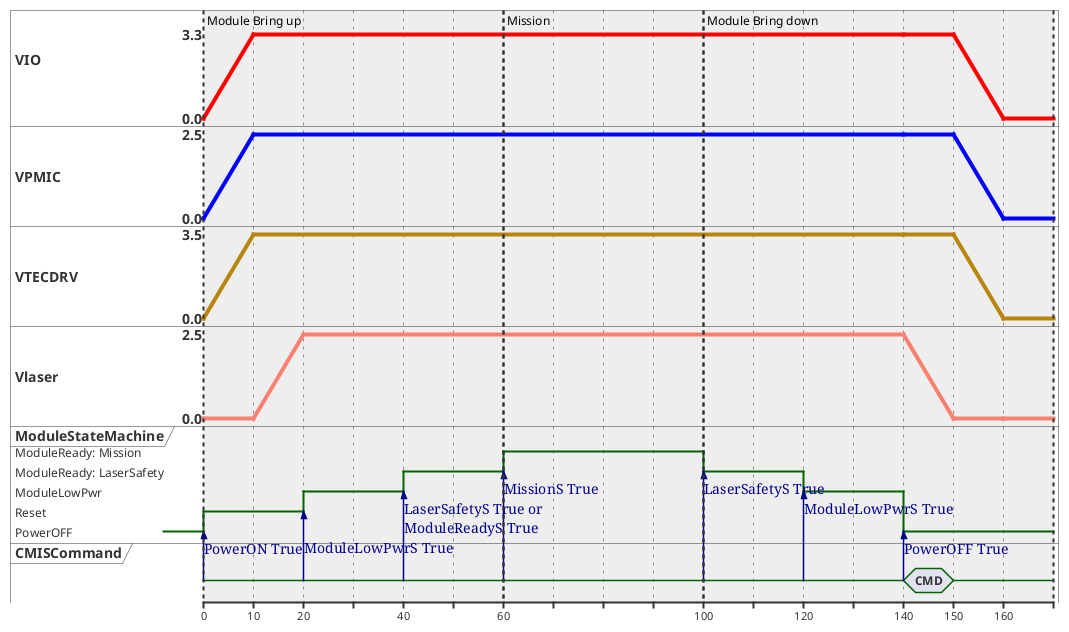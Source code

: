@startuml

<style>
timingDiagram {
  .red {
    LineColor red
    LineThickness 4
  }
  .blue {
    LineColor blue
    LineThickness 4
  }
  .yellow {
    LineColor DarkGoldenRod
    LineThickness 4
  }
  .Orange {
    LineColor Salmon
    LineThickness 4
  }
}
</style>

analog "VIO" as VIO <<red>>
analog "VPMIC" as VPMIC <<blue>>
analog "VTECDRV" as VTECDRV <<yellow>>
analog "Vlaser" as VL << Orange >>
robust "ModuleStateMachine" as MSM
concise "CMISCommand" as CMIS

MSM is "PowerOFF"
VIO is 0
VPMIC is 0
VTECDRV is 0
VL is 0

@0
CMIS is {-}
CMIS -> MSM: PowerON True
MSM is "Reset"


VIO is 0
VPMIC is 0
VTECDRV is 0
VL is 0

@10
CMIS is {-}
VIO is 3.3
VPMIC is 2.5
VTECDRV is 3.5
VL is 0

@20
CMIS is {-}
CMIS -> MSM: \nModuleLowPwrS True
MSM is "ModuleLowPwr"
VL is 2.5

' @25
' CMIS is {-}

@40
CMIS is {-}
CMIS -> MSM: LaserSafetyS True or\nModuleReadyS True
MSM is "ModuleReady: LaserSafety"
' VL is 0

' @50
' CMIS is {-}
' ' VL is 2

@60
CMIS is {-}
CMIS -> MSM: MissionS True
MSM is "ModuleReady: Mission"
' VL is 2.0

' @65
' CMIS is {-}
' ' VL is 2.5

@100
CMIS is {-}
CMIS -> MSM: LaserSafetyS True
MSM is "ModuleReady: LaserSafety"
' VL is 2.5

' @110
' CMIS is {-}
' ' VL is 2.0

@120
CMIS is {-}
CMIS -> MSM: ModuleLowPwrS True
MSM is "ModuleLowPwr"
' VL is 2.0

' @130
' CMIS is {-}
' ' VL is 0

@140
CMIS is "CMD"
CMIS -> MSM: PowerOFF True
MSM is "PowerOFF"
VL is 2.5
VPMIC is 2.5
VTECDRV is 3.5
VIO is 3.3

@150
CMIS is {-}
VL is 0
VPMIC is 2.5
VTECDRV is 3.5
VIO is 3.3

@160
CMIS is {-}
VL is 0
VPMIC is 0
VTECDRV is 0
VIO is 0

highlight 0 to 60: Module Bring up
highlight 60 to 100: Mission 
highlight 100 to 170 : Module Bring down

@enduml